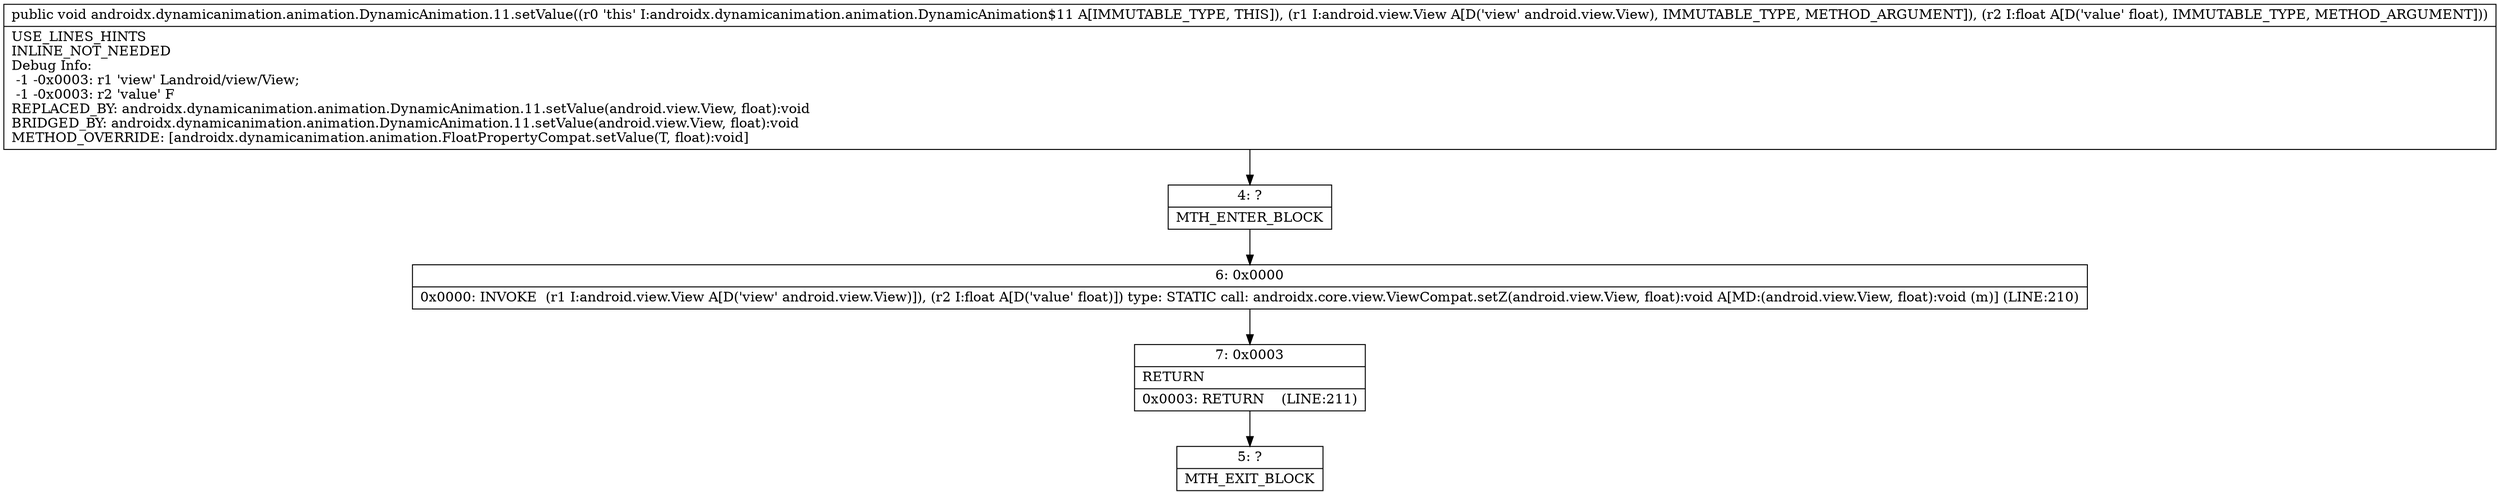 digraph "CFG forandroidx.dynamicanimation.animation.DynamicAnimation.11.setValue(Landroid\/view\/View;F)V" {
Node_4 [shape=record,label="{4\:\ ?|MTH_ENTER_BLOCK\l}"];
Node_6 [shape=record,label="{6\:\ 0x0000|0x0000: INVOKE  (r1 I:android.view.View A[D('view' android.view.View)]), (r2 I:float A[D('value' float)]) type: STATIC call: androidx.core.view.ViewCompat.setZ(android.view.View, float):void A[MD:(android.view.View, float):void (m)] (LINE:210)\l}"];
Node_7 [shape=record,label="{7\:\ 0x0003|RETURN\l|0x0003: RETURN    (LINE:211)\l}"];
Node_5 [shape=record,label="{5\:\ ?|MTH_EXIT_BLOCK\l}"];
MethodNode[shape=record,label="{public void androidx.dynamicanimation.animation.DynamicAnimation.11.setValue((r0 'this' I:androidx.dynamicanimation.animation.DynamicAnimation$11 A[IMMUTABLE_TYPE, THIS]), (r1 I:android.view.View A[D('view' android.view.View), IMMUTABLE_TYPE, METHOD_ARGUMENT]), (r2 I:float A[D('value' float), IMMUTABLE_TYPE, METHOD_ARGUMENT]))  | USE_LINES_HINTS\lINLINE_NOT_NEEDED\lDebug Info:\l  \-1 \-0x0003: r1 'view' Landroid\/view\/View;\l  \-1 \-0x0003: r2 'value' F\lREPLACED_BY: androidx.dynamicanimation.animation.DynamicAnimation.11.setValue(android.view.View, float):void\lBRIDGED_BY: androidx.dynamicanimation.animation.DynamicAnimation.11.setValue(android.view.View, float):void\lMETHOD_OVERRIDE: [androidx.dynamicanimation.animation.FloatPropertyCompat.setValue(T, float):void]\l}"];
MethodNode -> Node_4;Node_4 -> Node_6;
Node_6 -> Node_7;
Node_7 -> Node_5;
}

